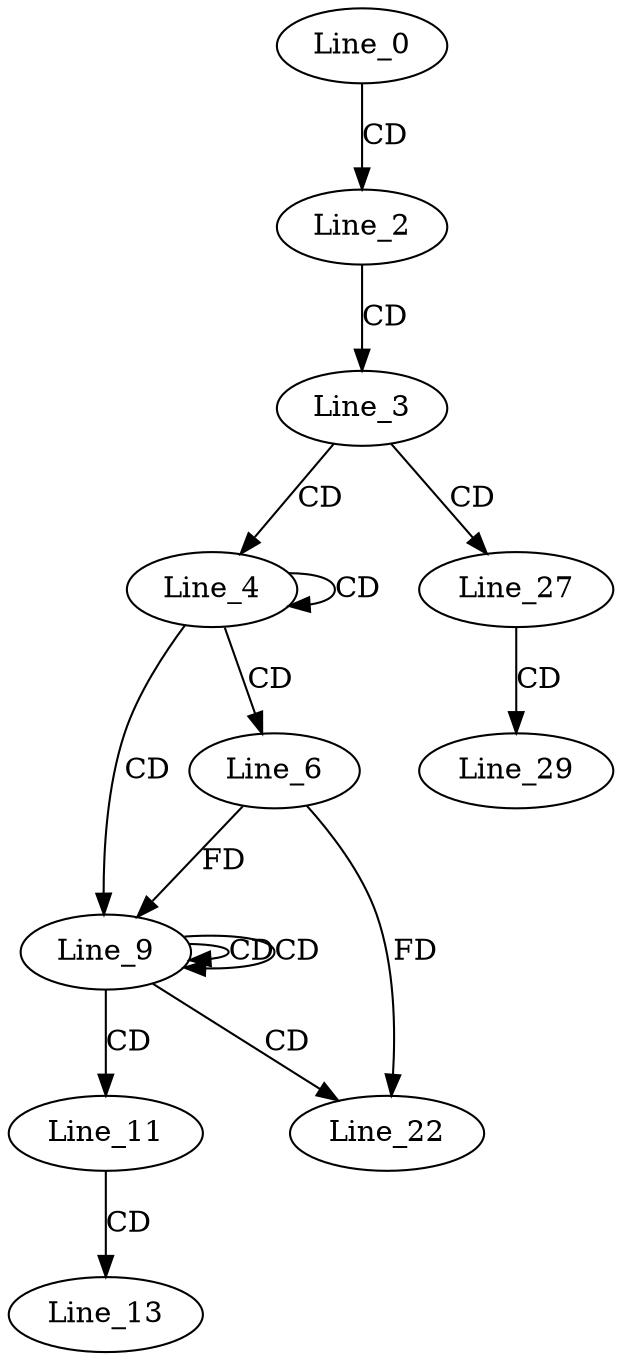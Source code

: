 digraph G {
  Line_0;
  Line_2;
  Line_3;
  Line_4;
  Line_4;
  Line_6;
  Line_9;
  Line_9;
  Line_9;
  Line_11;
  Line_11;
  Line_13;
  Line_13;
  Line_22;
  Line_27;
  Line_27;
  Line_29;
  Line_29;
  Line_0 -> Line_2 [ label="CD" ];
  Line_2 -> Line_3 [ label="CD" ];
  Line_3 -> Line_4 [ label="CD" ];
  Line_4 -> Line_4 [ label="CD" ];
  Line_4 -> Line_6 [ label="CD" ];
  Line_4 -> Line_9 [ label="CD" ];
  Line_9 -> Line_9 [ label="CD" ];
  Line_9 -> Line_9 [ label="CD" ];
  Line_6 -> Line_9 [ label="FD" ];
  Line_9 -> Line_11 [ label="CD" ];
  Line_11 -> Line_13 [ label="CD" ];
  Line_9 -> Line_22 [ label="CD" ];
  Line_6 -> Line_22 [ label="FD" ];
  Line_3 -> Line_27 [ label="CD" ];
  Line_27 -> Line_29 [ label="CD" ];
}
